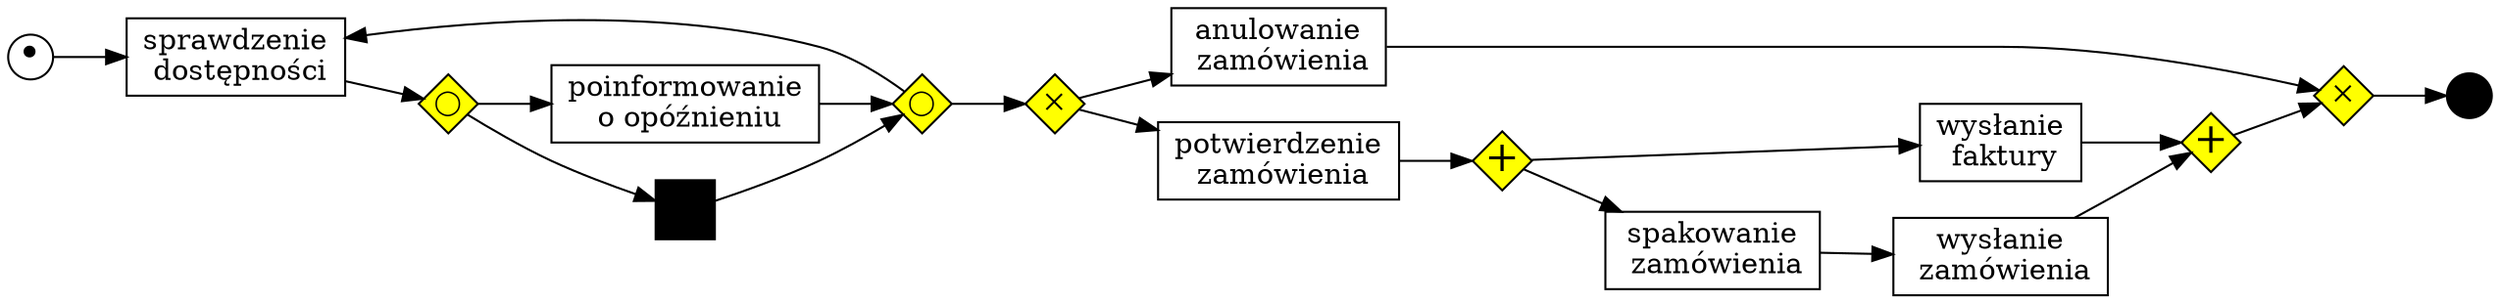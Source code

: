 digraph G {
  rankdir=LR;
  subgraph place {
    node [shape=circle,fixedsize=true,label="",height=.3,width=.3];
    in [label="&bull;", fontsize=20];
    out [style=filled,fillcolor=black];
  }
  subgraph xorgate {
    node [shape=diamond,fixedsize=true,width=.4,height=.4,label=<&#x2715;>,fontsize=12,style=filled,fillcolor=yellow]
    x1; x2;
  }
  subgraph andgate {
    node [shape=diamond,fixedsize=true,width=.4,height=.4 label=<&#43;>,fontsize=20,style=filled,fillcolor=yellow]
    a1; a2;
  }
  subgraph optgate {
    node [shape=diamond,fixedsize=true,width=.4,height=.4,label=<&#9711;>,fontsize=12,style=filled,fillcolor=yellow]
    o1; o2;
  }
  subgraph transitions {
    node [shape=rect,height=0.4,width=.4];
    a[label="sprawdzenie\n dostępności"]; 
    b[label="poinformowanie\n o opóźnieniu"]; 
    c[label="anulowanie\n zamówienia"]; 
    d[label="potwierdzenie\n zamówienia"]; 
    e[label="wysłanie\n faktury"]; 
    f[label="spakowanie\n zamówienia"]; 
    g[label="wysłanie\n zamówienia"];
  }
  subgraph skip {
    node [shape=rect,label="",height=0.4,width=.4,style=filled,fillcolor=black];
    s1;
  }

  # align horizontally
  {edge [weight=1]; a;g;e}

  in->a->o1;
  o1->b->o2;
  o1->s1->o2;
  o2->x1;
  o2->a;
  x1->c->x2;
  x1->d->a1;
  a2->x2;
  a1->e->a2;
  a1->f->g->a2
  x2->out;
  # align vertically
  {rank=same; d;c}
}